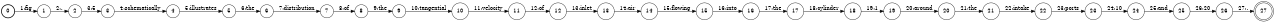 digraph FST {
rankdir = LR;
size = "8.5,11";
label = "";
center = 1;
orientation = Portrait;
ranksep = "0.4";
nodesep = "0.25";
0 [label = "0", shape = circle, style = bold, fontsize = 14]
	0 -> 1 [label = "1:fig", fontsize = 14];
1 [label = "1", shape = circle, style = solid, fontsize = 14]
	1 -> 2 [label = "2:.", fontsize = 14];
2 [label = "2", shape = circle, style = solid, fontsize = 14]
	2 -> 3 [label = "3:5", fontsize = 14];
3 [label = "3", shape = circle, style = solid, fontsize = 14]
	3 -> 4 [label = "4:schematically", fontsize = 14];
4 [label = "4", shape = circle, style = solid, fontsize = 14]
	4 -> 5 [label = "5:illustrates", fontsize = 14];
5 [label = "5", shape = circle, style = solid, fontsize = 14]
	5 -> 6 [label = "6:the", fontsize = 14];
6 [label = "6", shape = circle, style = solid, fontsize = 14]
	6 -> 7 [label = "7:distribution", fontsize = 14];
7 [label = "7", shape = circle, style = solid, fontsize = 14]
	7 -> 8 [label = "8:of", fontsize = 14];
8 [label = "8", shape = circle, style = solid, fontsize = 14]
	8 -> 9 [label = "9:the", fontsize = 14];
9 [label = "9", shape = circle, style = solid, fontsize = 14]
	9 -> 10 [label = "10:tangential", fontsize = 14];
10 [label = "10", shape = circle, style = solid, fontsize = 14]
	10 -> 11 [label = "11:velocity", fontsize = 14];
11 [label = "11", shape = circle, style = solid, fontsize = 14]
	11 -> 12 [label = "12:of", fontsize = 14];
12 [label = "12", shape = circle, style = solid, fontsize = 14]
	12 -> 13 [label = "13:inlet", fontsize = 14];
13 [label = "13", shape = circle, style = solid, fontsize = 14]
	13 -> 14 [label = "14:air", fontsize = 14];
14 [label = "14", shape = circle, style = solid, fontsize = 14]
	14 -> 15 [label = "15:flowing", fontsize = 14];
15 [label = "15", shape = circle, style = solid, fontsize = 14]
	15 -> 16 [label = "16:into", fontsize = 14];
16 [label = "16", shape = circle, style = solid, fontsize = 14]
	16 -> 17 [label = "17:the", fontsize = 14];
17 [label = "17", shape = circle, style = solid, fontsize = 14]
	17 -> 18 [label = "18:cylinder", fontsize = 14];
18 [label = "18", shape = circle, style = solid, fontsize = 14]
	18 -> 19 [label = "19:1", fontsize = 14];
19 [label = "19", shape = circle, style = solid, fontsize = 14]
	19 -> 20 [label = "20:around", fontsize = 14];
20 [label = "20", shape = circle, style = solid, fontsize = 14]
	20 -> 21 [label = "21:the", fontsize = 14];
21 [label = "21", shape = circle, style = solid, fontsize = 14]
	21 -> 22 [label = "22:intake", fontsize = 14];
22 [label = "22", shape = circle, style = solid, fontsize = 14]
	22 -> 23 [label = "23:ports", fontsize = 14];
23 [label = "23", shape = circle, style = solid, fontsize = 14]
	23 -> 24 [label = "24:10", fontsize = 14];
24 [label = "24", shape = circle, style = solid, fontsize = 14]
	24 -> 25 [label = "25:and", fontsize = 14];
25 [label = "25", shape = circle, style = solid, fontsize = 14]
	25 -> 26 [label = "26:20", fontsize = 14];
26 [label = "26", shape = circle, style = solid, fontsize = 14]
	26 -> 27 [label = "27:.", fontsize = 14];
27 [label = "27", shape = doublecircle, style = solid, fontsize = 14]
}
